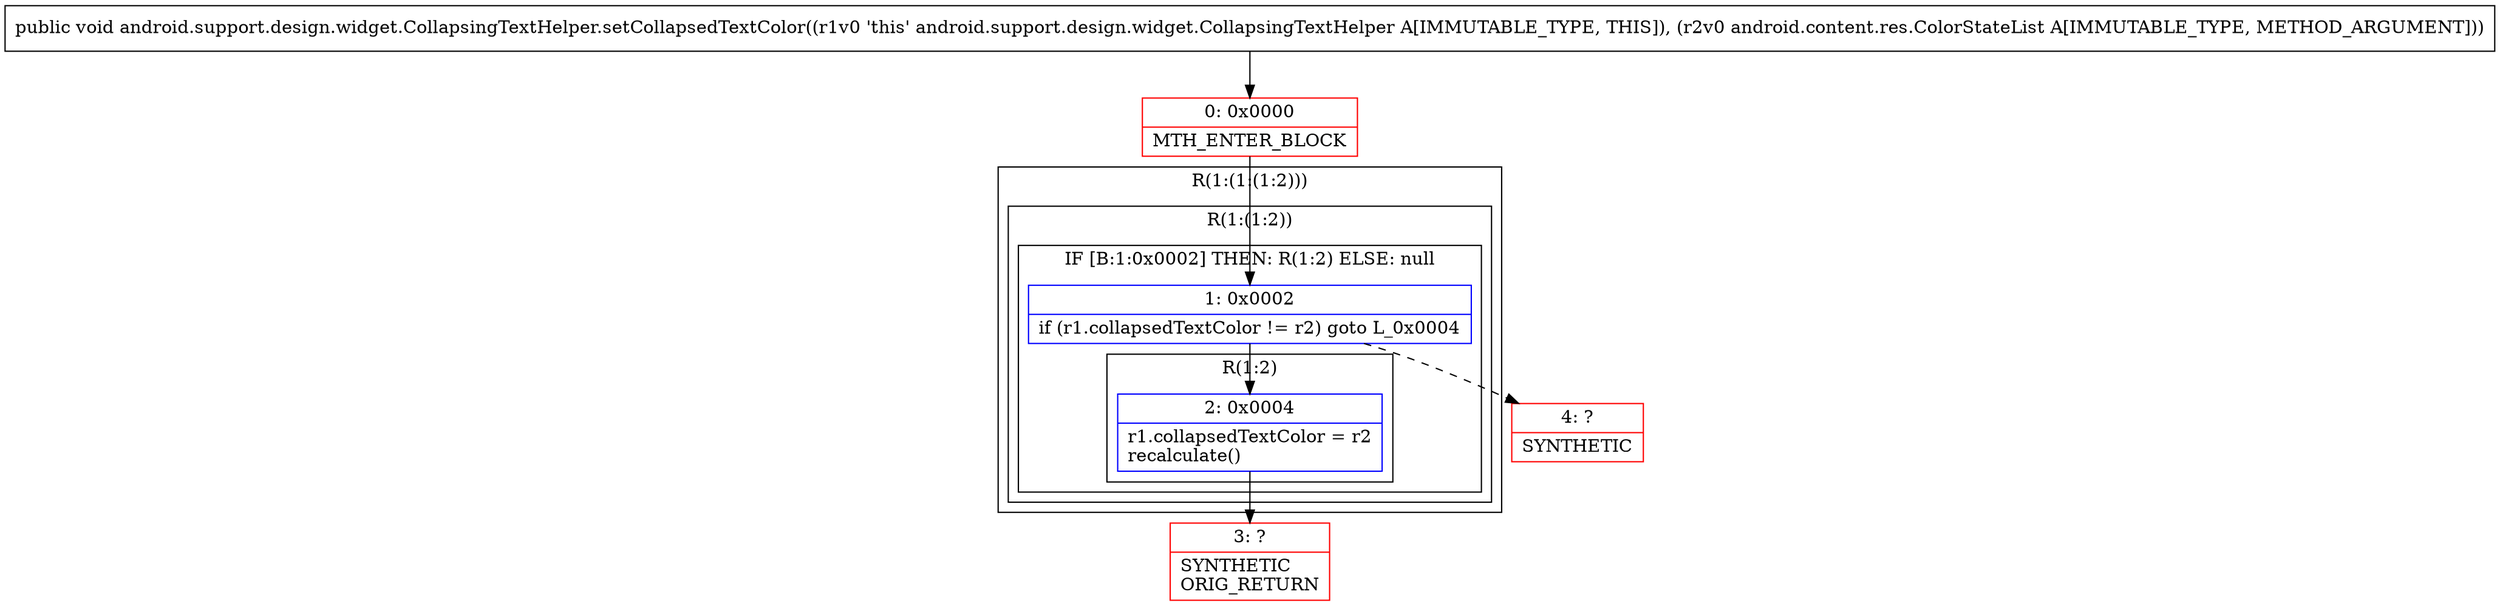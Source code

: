 digraph "CFG forandroid.support.design.widget.CollapsingTextHelper.setCollapsedTextColor(Landroid\/content\/res\/ColorStateList;)V" {
subgraph cluster_Region_1226801192 {
label = "R(1:(1:(1:2)))";
node [shape=record,color=blue];
subgraph cluster_Region_999194267 {
label = "R(1:(1:2))";
node [shape=record,color=blue];
subgraph cluster_IfRegion_1898222068 {
label = "IF [B:1:0x0002] THEN: R(1:2) ELSE: null";
node [shape=record,color=blue];
Node_1 [shape=record,label="{1\:\ 0x0002|if (r1.collapsedTextColor != r2) goto L_0x0004\l}"];
subgraph cluster_Region_151622510 {
label = "R(1:2)";
node [shape=record,color=blue];
Node_2 [shape=record,label="{2\:\ 0x0004|r1.collapsedTextColor = r2\lrecalculate()\l}"];
}
}
}
}
Node_0 [shape=record,color=red,label="{0\:\ 0x0000|MTH_ENTER_BLOCK\l}"];
Node_3 [shape=record,color=red,label="{3\:\ ?|SYNTHETIC\lORIG_RETURN\l}"];
Node_4 [shape=record,color=red,label="{4\:\ ?|SYNTHETIC\l}"];
MethodNode[shape=record,label="{public void android.support.design.widget.CollapsingTextHelper.setCollapsedTextColor((r1v0 'this' android.support.design.widget.CollapsingTextHelper A[IMMUTABLE_TYPE, THIS]), (r2v0 android.content.res.ColorStateList A[IMMUTABLE_TYPE, METHOD_ARGUMENT])) }"];
MethodNode -> Node_0;
Node_1 -> Node_2;
Node_1 -> Node_4[style=dashed];
Node_2 -> Node_3;
Node_0 -> Node_1;
}

